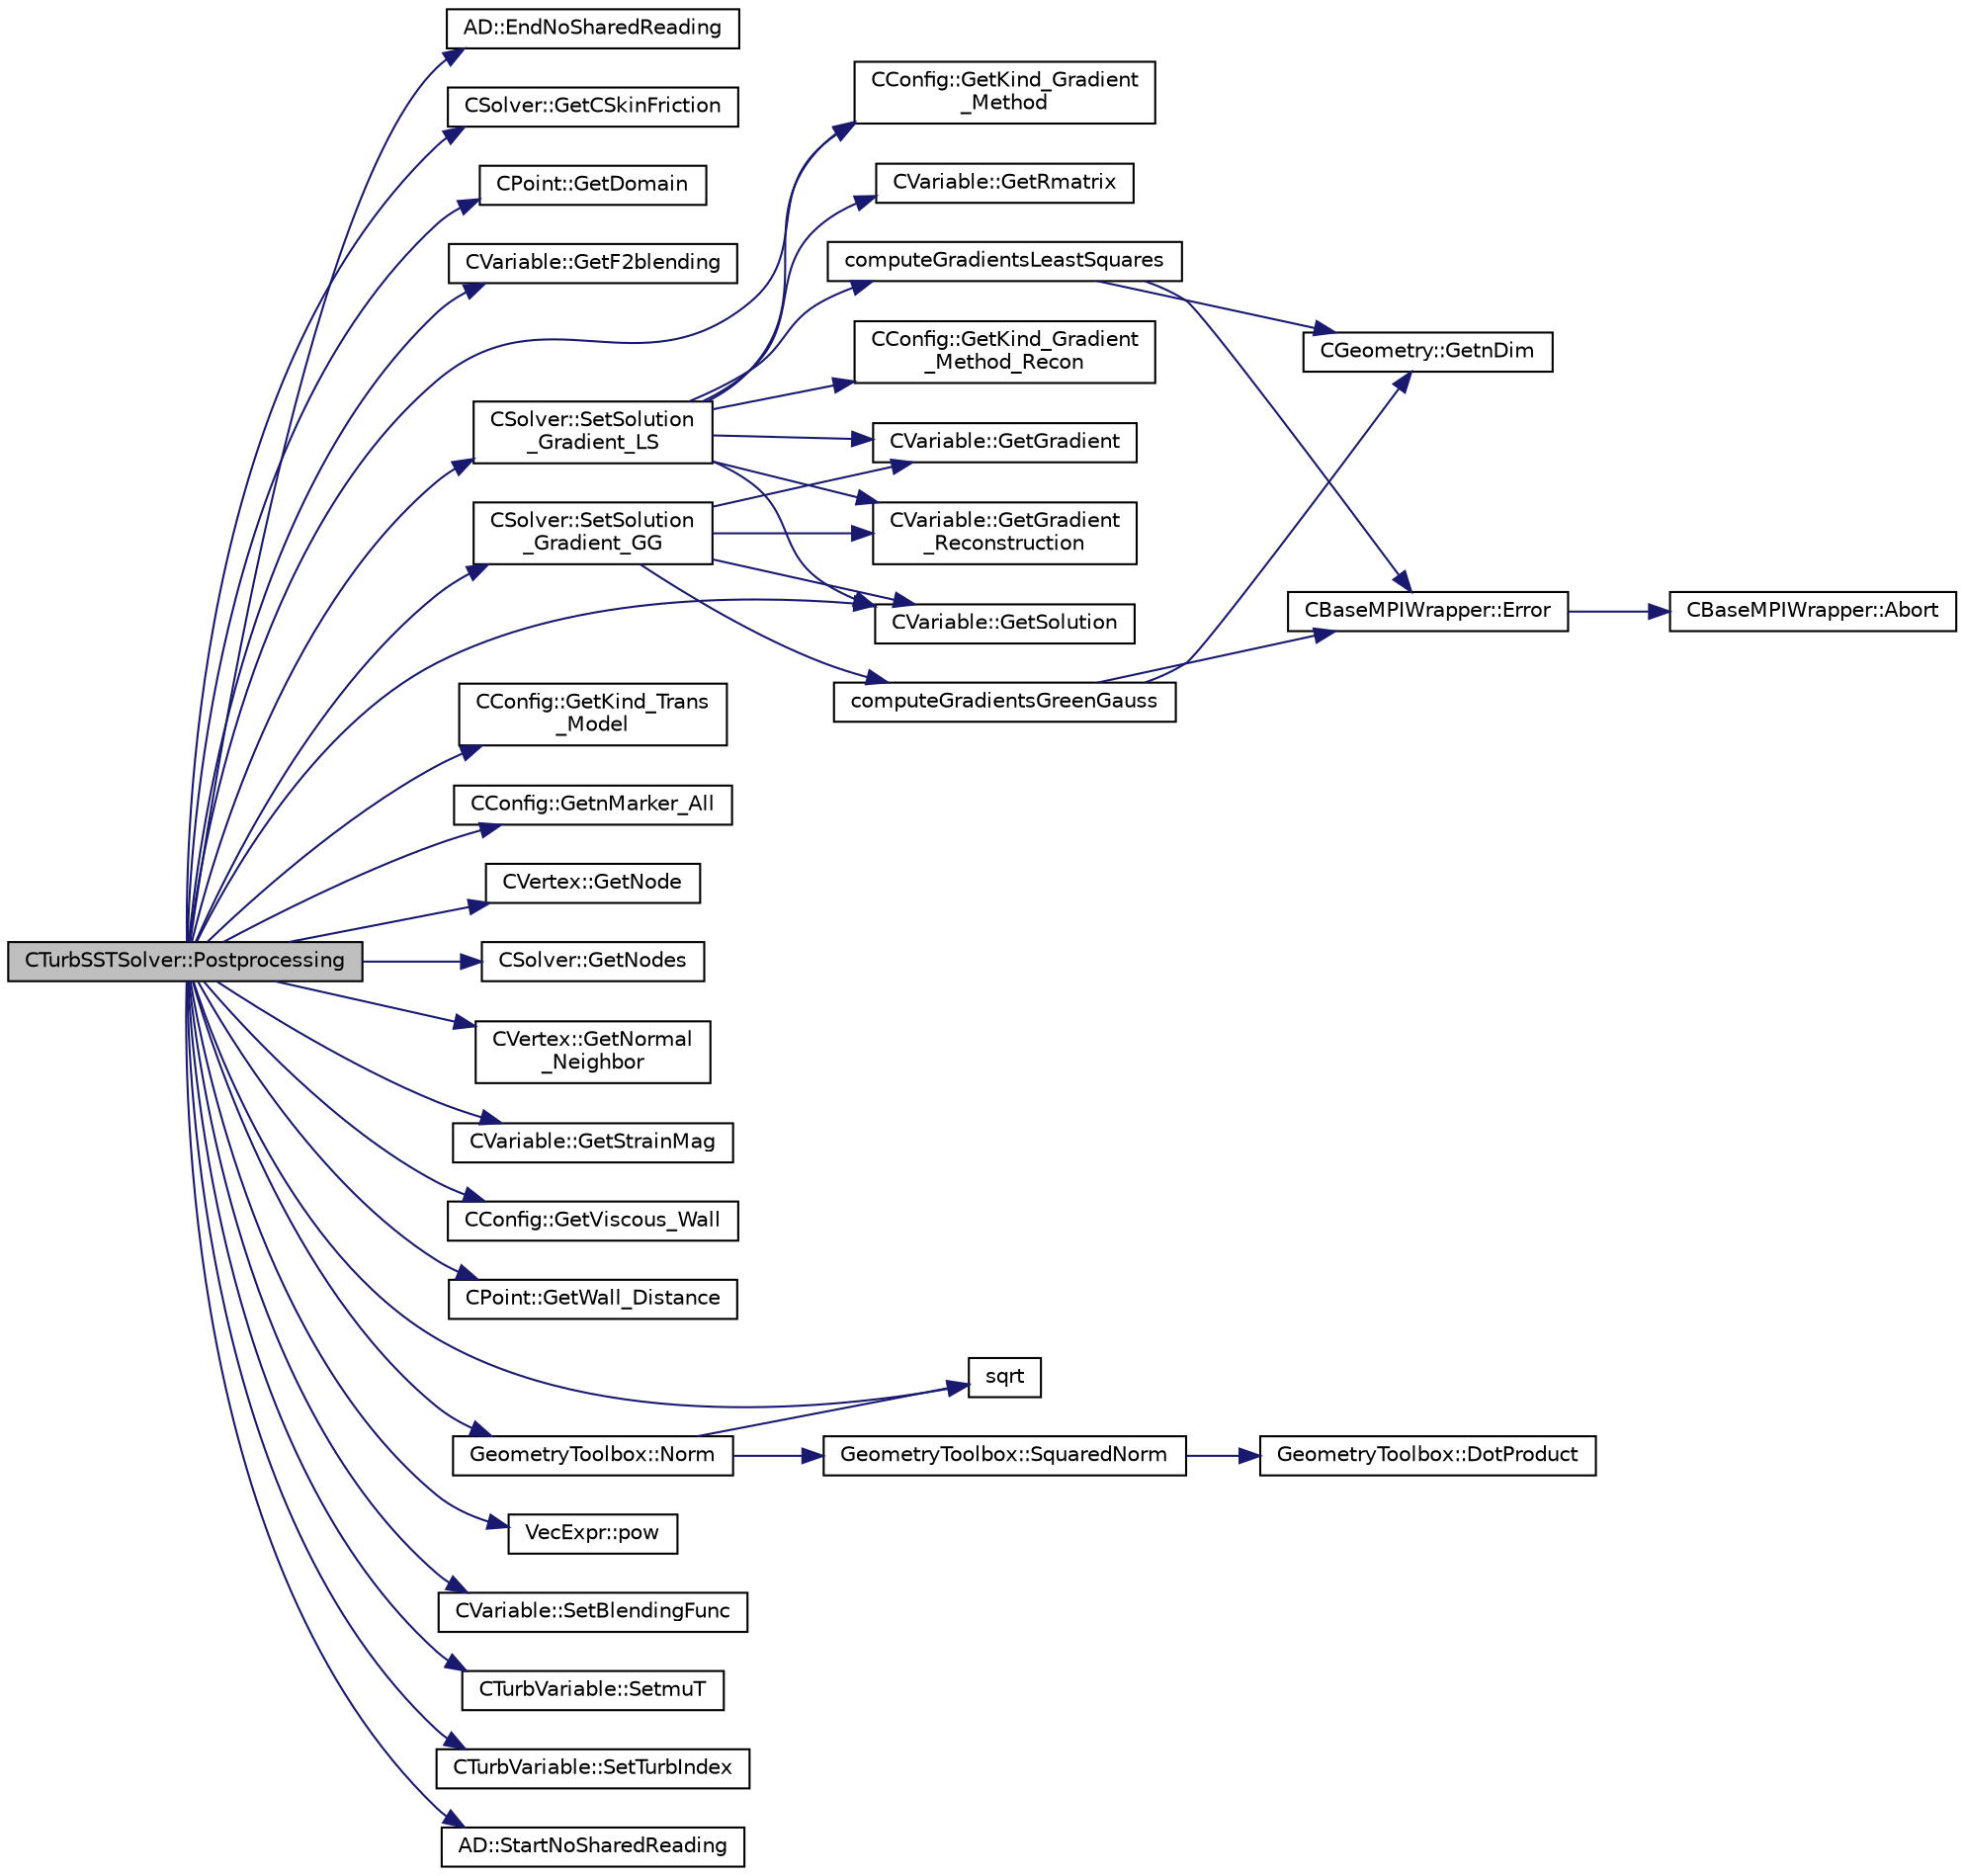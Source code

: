 digraph "CTurbSSTSolver::Postprocessing"
{
 // LATEX_PDF_SIZE
  edge [fontname="Helvetica",fontsize="10",labelfontname="Helvetica",labelfontsize="10"];
  node [fontname="Helvetica",fontsize="10",shape=record];
  rankdir="LR";
  Node1 [label="CTurbSSTSolver::Postprocessing",height=0.2,width=0.4,color="black", fillcolor="grey75", style="filled", fontcolor="black",tooltip="Computes the eddy viscosity."];
  Node1 -> Node2 [color="midnightblue",fontsize="10",style="solid",fontname="Helvetica"];
  Node2 [label="AD::EndNoSharedReading",height=0.2,width=0.4,color="black", fillcolor="white", style="filled",URL="$namespaceAD.html#ac7ec9bb1bce9a9b429ca4f355ffa8d3f",tooltip="End the \"no shared reading\" adjoint evaluation mode."];
  Node1 -> Node3 [color="midnightblue",fontsize="10",style="solid",fontname="Helvetica"];
  Node3 [label="CSolver::GetCSkinFriction",height=0.2,width=0.4,color="black", fillcolor="white", style="filled",URL="$classCSolver.html#a514313e0a67dbc3157ad18d788de1fa4",tooltip="A virtual member."];
  Node1 -> Node4 [color="midnightblue",fontsize="10",style="solid",fontname="Helvetica"];
  Node4 [label="CPoint::GetDomain",height=0.2,width=0.4,color="black", fillcolor="white", style="filled",URL="$classCPoint.html#aa58a27b602e47ddcad22ae74a5c6bc81",tooltip="For parallel computation, its indicates if a point must be computed or not."];
  Node1 -> Node5 [color="midnightblue",fontsize="10",style="solid",fontname="Helvetica"];
  Node5 [label="CVariable::GetF2blending",height=0.2,width=0.4,color="black", fillcolor="white", style="filled",URL="$classCVariable.html#adb53c38a8aee5ef2a68acc38042279fb",tooltip="Get the second blending function of the SST model."];
  Node1 -> Node6 [color="midnightblue",fontsize="10",style="solid",fontname="Helvetica"];
  Node6 [label="CConfig::GetKind_Gradient\l_Method",height=0.2,width=0.4,color="black", fillcolor="white", style="filled",URL="$classCConfig.html#a83d5144467a2c2fa78a7f9cc19026421",tooltip="Get the kind of method for computation of spatial gradients used for viscous and source terms."];
  Node1 -> Node7 [color="midnightblue",fontsize="10",style="solid",fontname="Helvetica"];
  Node7 [label="CConfig::GetKind_Trans\l_Model",height=0.2,width=0.4,color="black", fillcolor="white", style="filled",URL="$classCConfig.html#aa3491085ca1a0997d8fb58698bb64fb6",tooltip="Get the kind of the transition model."];
  Node1 -> Node8 [color="midnightblue",fontsize="10",style="solid",fontname="Helvetica"];
  Node8 [label="CConfig::GetnMarker_All",height=0.2,width=0.4,color="black", fillcolor="white", style="filled",URL="$classCConfig.html#a459dee039e618d21a5d78db61c221240",tooltip="Get the total number of boundary markers of the local process including send/receive domains."];
  Node1 -> Node9 [color="midnightblue",fontsize="10",style="solid",fontname="Helvetica"];
  Node9 [label="CVertex::GetNode",height=0.2,width=0.4,color="black", fillcolor="white", style="filled",URL="$classCVertex.html#ad568da06e7191358d3a09a1bee71cdb5",tooltip="Get the node of the vertex."];
  Node1 -> Node10 [color="midnightblue",fontsize="10",style="solid",fontname="Helvetica"];
  Node10 [label="CSolver::GetNodes",height=0.2,width=0.4,color="black", fillcolor="white", style="filled",URL="$classCSolver.html#af3198e52a2ea377bb765647b5e697197",tooltip="Allow outside access to the nodes of the solver, containing conservatives, primitives,..."];
  Node1 -> Node11 [color="midnightblue",fontsize="10",style="solid",fontname="Helvetica"];
  Node11 [label="CVertex::GetNormal\l_Neighbor",height=0.2,width=0.4,color="black", fillcolor="white", style="filled",URL="$classCVertex.html#ab8b0e96f9384b0a861c7a70616976b75",tooltip="Get the value of the closest neighbor."];
  Node1 -> Node12 [color="midnightblue",fontsize="10",style="solid",fontname="Helvetica"];
  Node12 [label="CVariable::GetSolution",height=0.2,width=0.4,color="black", fillcolor="white", style="filled",URL="$classCVariable.html#a261483e39c23c1de7cb9aea7e917c121",tooltip="Get the solution."];
  Node1 -> Node13 [color="midnightblue",fontsize="10",style="solid",fontname="Helvetica"];
  Node13 [label="CVariable::GetStrainMag",height=0.2,width=0.4,color="black", fillcolor="white", style="filled",URL="$classCVariable.html#ab4bbba726600a999885491bb437c9fa8",tooltip="A virtual member."];
  Node1 -> Node14 [color="midnightblue",fontsize="10",style="solid",fontname="Helvetica"];
  Node14 [label="CConfig::GetViscous_Wall",height=0.2,width=0.4,color="black", fillcolor="white", style="filled",URL="$classCConfig.html#a890cf694cae683bb44a36c1fa1160e65",tooltip="Determines whether a marker with index iMarker is a viscous no-slip boundary."];
  Node1 -> Node15 [color="midnightblue",fontsize="10",style="solid",fontname="Helvetica"];
  Node15 [label="CPoint::GetWall_Distance",height=0.2,width=0.4,color="black", fillcolor="white", style="filled",URL="$classCPoint.html#ac4bc76884771541056fd8b0471c161d2",tooltip="Get the value of the distance to the nearest wall."];
  Node1 -> Node16 [color="midnightblue",fontsize="10",style="solid",fontname="Helvetica"];
  Node16 [label="GeometryToolbox::Norm",height=0.2,width=0.4,color="black", fillcolor="white", style="filled",URL="$group__GeometryToolbox.html#gad8b24e50333c9a8378f7abf18222f36a",tooltip=" "];
  Node16 -> Node17 [color="midnightblue",fontsize="10",style="solid",fontname="Helvetica"];
  Node17 [label="sqrt",height=0.2,width=0.4,color="black", fillcolor="white", style="filled",URL="$group__SIMD.html#ga54a1925ab40fb4249ea255072520de35",tooltip=" "];
  Node16 -> Node18 [color="midnightblue",fontsize="10",style="solid",fontname="Helvetica"];
  Node18 [label="GeometryToolbox::SquaredNorm",height=0.2,width=0.4,color="black", fillcolor="white", style="filled",URL="$group__GeometryToolbox.html#ga98c9b9314cc6352c9bba49b8cfb4b056",tooltip=" "];
  Node18 -> Node19 [color="midnightblue",fontsize="10",style="solid",fontname="Helvetica"];
  Node19 [label="GeometryToolbox::DotProduct",height=0.2,width=0.4,color="black", fillcolor="white", style="filled",URL="$group__GeometryToolbox.html#ga7ec3e1e20fab73dbf0159fe38492cc89",tooltip=" "];
  Node1 -> Node20 [color="midnightblue",fontsize="10",style="solid",fontname="Helvetica"];
  Node20 [label="VecExpr::pow",height=0.2,width=0.4,color="black", fillcolor="white", style="filled",URL="$group__VecExpr.html#ga7fb255e1f2a1773d3cc6ff7bee1aadd2",tooltip=" "];
  Node1 -> Node21 [color="midnightblue",fontsize="10",style="solid",fontname="Helvetica"];
  Node21 [label="CVariable::SetBlendingFunc",height=0.2,width=0.4,color="black", fillcolor="white", style="filled",URL="$classCVariable.html#aec03f6c6cc81a4c4df04e634c1a4e5aa",tooltip="Set the blending function for the blending of k-w and k-eps."];
  Node1 -> Node22 [color="midnightblue",fontsize="10",style="solid",fontname="Helvetica"];
  Node22 [label="CTurbVariable::SetmuT",height=0.2,width=0.4,color="black", fillcolor="white", style="filled",URL="$classCTurbVariable.html#acde5a428d211d2a34e677c8e4f4584ff",tooltip="Set the value of the eddy viscosity."];
  Node1 -> Node23 [color="midnightblue",fontsize="10",style="solid",fontname="Helvetica"];
  Node23 [label="CSolver::SetSolution\l_Gradient_GG",height=0.2,width=0.4,color="black", fillcolor="white", style="filled",URL="$classCSolver.html#a1b8b8b923658b7e099dc1f5c86a1dd4d",tooltip="Compute the Green-Gauss gradient of the solution."];
  Node23 -> Node24 [color="midnightblue",fontsize="10",style="solid",fontname="Helvetica"];
  Node24 [label="computeGradientsGreenGauss",height=0.2,width=0.4,color="black", fillcolor="white", style="filled",URL="$group__FvmAlgos.html#gabc5144134fe922fe1bbd5db893ef2c29",tooltip="Instantiations for 2D and 3D."];
  Node24 -> Node25 [color="midnightblue",fontsize="10",style="solid",fontname="Helvetica"];
  Node25 [label="CBaseMPIWrapper::Error",height=0.2,width=0.4,color="black", fillcolor="white", style="filled",URL="$classCBaseMPIWrapper.html#a04457c47629bda56704e6a8804833eeb",tooltip=" "];
  Node25 -> Node26 [color="midnightblue",fontsize="10",style="solid",fontname="Helvetica"];
  Node26 [label="CBaseMPIWrapper::Abort",height=0.2,width=0.4,color="black", fillcolor="white", style="filled",URL="$classCBaseMPIWrapper.html#af7297d861dca86b45cf561b6ab642e8f",tooltip=" "];
  Node24 -> Node27 [color="midnightblue",fontsize="10",style="solid",fontname="Helvetica"];
  Node27 [label="CGeometry::GetnDim",height=0.2,width=0.4,color="black", fillcolor="white", style="filled",URL="$classCGeometry.html#ace7f7fe876f629f5bd5f92d4805a1a4b",tooltip="Get number of coordinates."];
  Node23 -> Node28 [color="midnightblue",fontsize="10",style="solid",fontname="Helvetica"];
  Node28 [label="CVariable::GetGradient",height=0.2,width=0.4,color="black", fillcolor="white", style="filled",URL="$classCVariable.html#a07d4f954fe5a79e6f85adab3d462d73c",tooltip="Get the gradient of the entire solution."];
  Node23 -> Node29 [color="midnightblue",fontsize="10",style="solid",fontname="Helvetica"];
  Node29 [label="CVariable::GetGradient\l_Reconstruction",height=0.2,width=0.4,color="black", fillcolor="white", style="filled",URL="$classCVariable.html#a18fee07edc76930704432233b89572bf",tooltip="Get the value of the primitive gradient for MUSCL reconstruction."];
  Node23 -> Node12 [color="midnightblue",fontsize="10",style="solid",fontname="Helvetica"];
  Node1 -> Node30 [color="midnightblue",fontsize="10",style="solid",fontname="Helvetica"];
  Node30 [label="CSolver::SetSolution\l_Gradient_LS",height=0.2,width=0.4,color="black", fillcolor="white", style="filled",URL="$classCSolver.html#a517cd065a6aef8177158c3cd51e81738",tooltip="Compute the Least Squares gradient of the solution."];
  Node30 -> Node31 [color="midnightblue",fontsize="10",style="solid",fontname="Helvetica"];
  Node31 [label="computeGradientsLeastSquares",height=0.2,width=0.4,color="black", fillcolor="white", style="filled",URL="$group__FvmAlgos.html#gab862f00f600596f6a062cddd29ca7da5",tooltip="Instantiations for 2D and 3D."];
  Node31 -> Node25 [color="midnightblue",fontsize="10",style="solid",fontname="Helvetica"];
  Node31 -> Node27 [color="midnightblue",fontsize="10",style="solid",fontname="Helvetica"];
  Node30 -> Node28 [color="midnightblue",fontsize="10",style="solid",fontname="Helvetica"];
  Node30 -> Node29 [color="midnightblue",fontsize="10",style="solid",fontname="Helvetica"];
  Node30 -> Node6 [color="midnightblue",fontsize="10",style="solid",fontname="Helvetica"];
  Node30 -> Node32 [color="midnightblue",fontsize="10",style="solid",fontname="Helvetica"];
  Node32 [label="CConfig::GetKind_Gradient\l_Method_Recon",height=0.2,width=0.4,color="black", fillcolor="white", style="filled",URL="$classCConfig.html#af59700a2ce4edce862248ba52bdca025",tooltip="Get the kind of method for computation of spatial gradients used for upwind reconstruction."];
  Node30 -> Node33 [color="midnightblue",fontsize="10",style="solid",fontname="Helvetica"];
  Node33 [label="CVariable::GetRmatrix",height=0.2,width=0.4,color="black", fillcolor="white", style="filled",URL="$classCVariable.html#a3cb7309c324e7527b12d235e6bdaa327",tooltip="Get the value of the Rmatrix entry for least squares gradient calculations."];
  Node30 -> Node12 [color="midnightblue",fontsize="10",style="solid",fontname="Helvetica"];
  Node1 -> Node34 [color="midnightblue",fontsize="10",style="solid",fontname="Helvetica"];
  Node34 [label="CTurbVariable::SetTurbIndex",height=0.2,width=0.4,color="black", fillcolor="white", style="filled",URL="$classCTurbVariable.html#abd62eeb662ab4718287dc4b01bf080ee",tooltip="Set the value of the turbulence index."];
  Node1 -> Node17 [color="midnightblue",fontsize="10",style="solid",fontname="Helvetica"];
  Node1 -> Node35 [color="midnightblue",fontsize="10",style="solid",fontname="Helvetica"];
  Node35 [label="AD::StartNoSharedReading",height=0.2,width=0.4,color="black", fillcolor="white", style="filled",URL="$namespaceAD.html#ac6c34b1654aff3cb19cb0e0de7f2ae5b",tooltip="Begin a hybrid parallel adjoint evaluation mode that assumes an inherently safe reverse path."];
}
